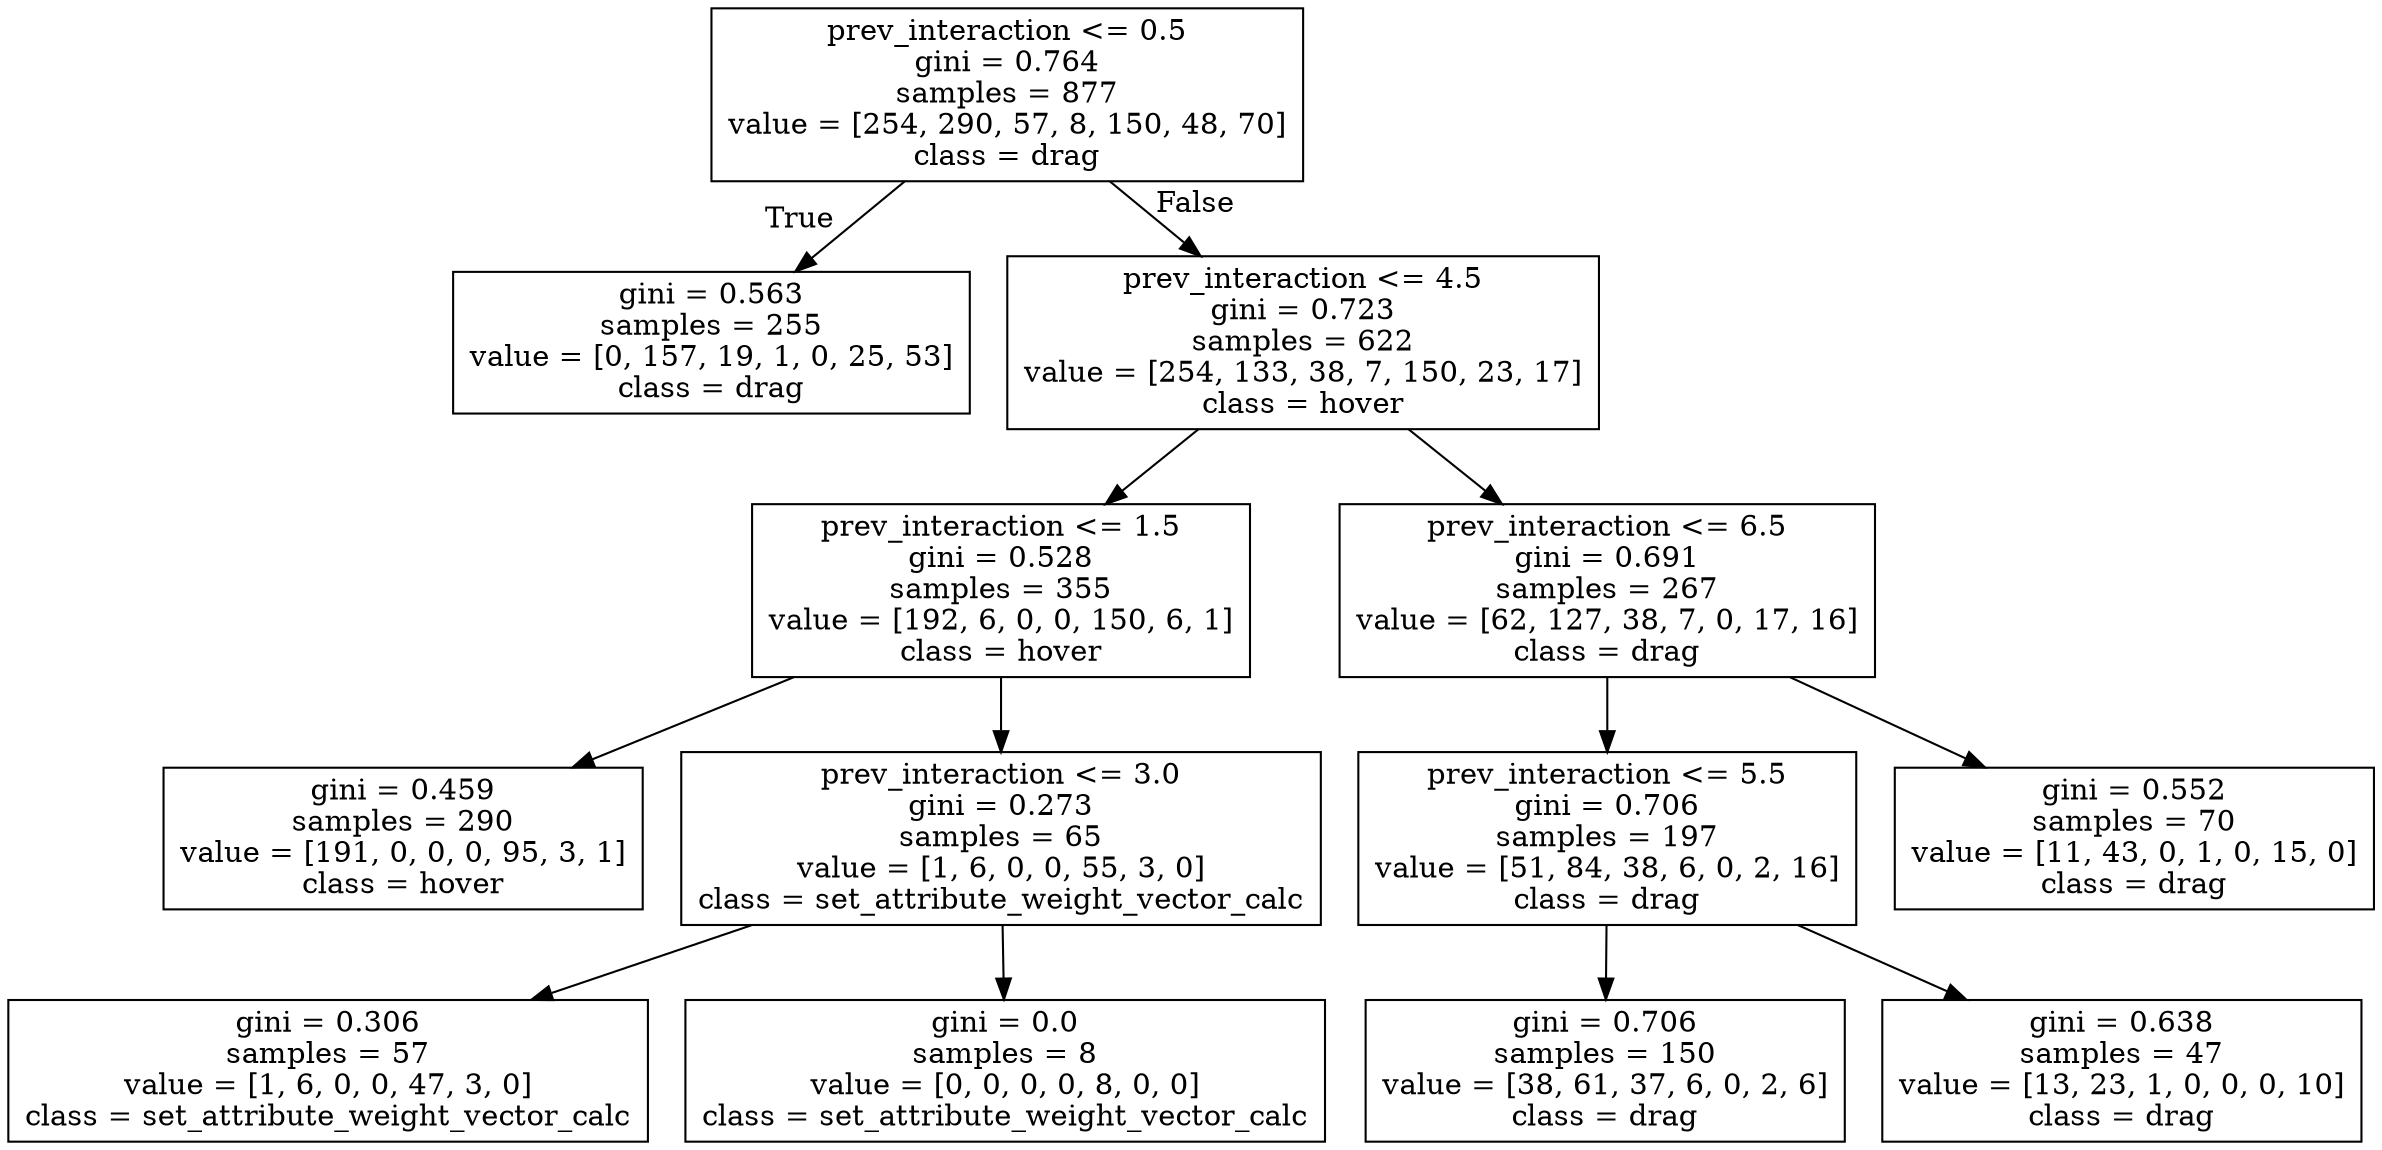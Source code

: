 digraph Tree {
node [shape=box] ;
0 [label="prev_interaction <= 0.5\ngini = 0.764\nsamples = 877\nvalue = [254, 290, 57, 8, 150, 48, 70]\nclass = drag"] ;
1 [label="gini = 0.563\nsamples = 255\nvalue = [0, 157, 19, 1, 0, 25, 53]\nclass = drag"] ;
0 -> 1 [labeldistance=2.5, labelangle=45, headlabel="True"] ;
2 [label="prev_interaction <= 4.5\ngini = 0.723\nsamples = 622\nvalue = [254, 133, 38, 7, 150, 23, 17]\nclass = hover"] ;
0 -> 2 [labeldistance=2.5, labelangle=-45, headlabel="False"] ;
3 [label="prev_interaction <= 1.5\ngini = 0.528\nsamples = 355\nvalue = [192, 6, 0, 0, 150, 6, 1]\nclass = hover"] ;
2 -> 3 ;
4 [label="gini = 0.459\nsamples = 290\nvalue = [191, 0, 0, 0, 95, 3, 1]\nclass = hover"] ;
3 -> 4 ;
5 [label="prev_interaction <= 3.0\ngini = 0.273\nsamples = 65\nvalue = [1, 6, 0, 0, 55, 3, 0]\nclass = set_attribute_weight_vector_calc"] ;
3 -> 5 ;
6 [label="gini = 0.306\nsamples = 57\nvalue = [1, 6, 0, 0, 47, 3, 0]\nclass = set_attribute_weight_vector_calc"] ;
5 -> 6 ;
7 [label="gini = 0.0\nsamples = 8\nvalue = [0, 0, 0, 0, 8, 0, 0]\nclass = set_attribute_weight_vector_calc"] ;
5 -> 7 ;
8 [label="prev_interaction <= 6.5\ngini = 0.691\nsamples = 267\nvalue = [62, 127, 38, 7, 0, 17, 16]\nclass = drag"] ;
2 -> 8 ;
9 [label="prev_interaction <= 5.5\ngini = 0.706\nsamples = 197\nvalue = [51, 84, 38, 6, 0, 2, 16]\nclass = drag"] ;
8 -> 9 ;
10 [label="gini = 0.706\nsamples = 150\nvalue = [38, 61, 37, 6, 0, 2, 6]\nclass = drag"] ;
9 -> 10 ;
11 [label="gini = 0.638\nsamples = 47\nvalue = [13, 23, 1, 0, 0, 0, 10]\nclass = drag"] ;
9 -> 11 ;
12 [label="gini = 0.552\nsamples = 70\nvalue = [11, 43, 0, 1, 0, 15, 0]\nclass = drag"] ;
8 -> 12 ;
}